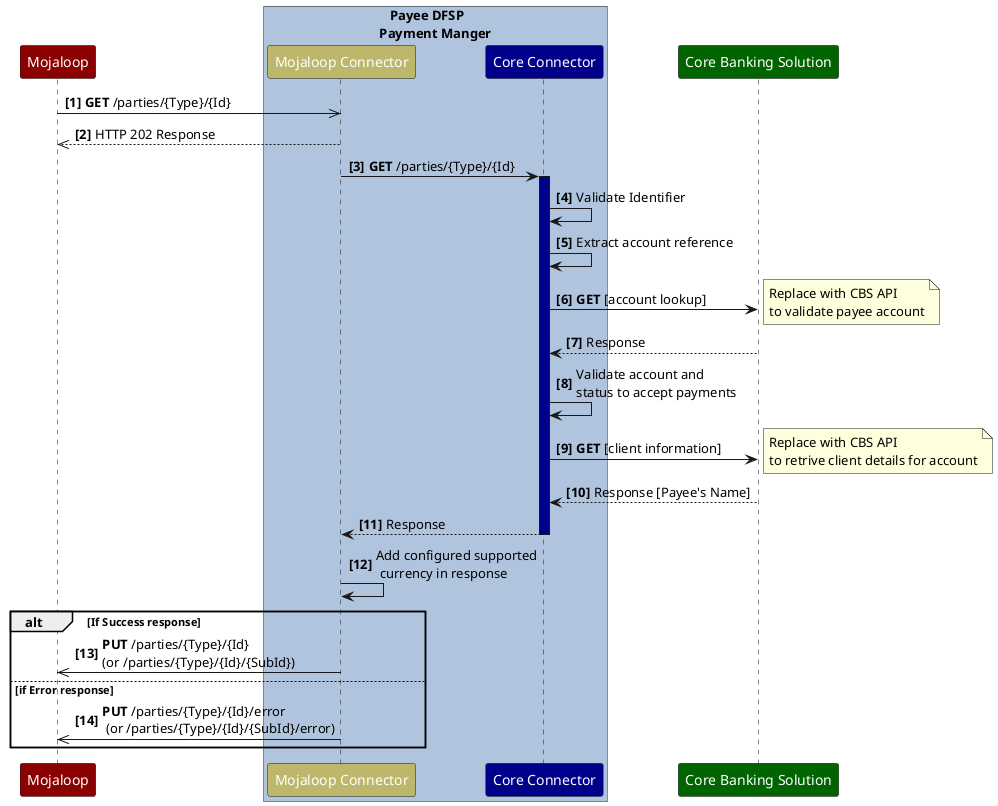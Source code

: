 @startuml PayeeDFSPDiscoveryPattern
/'*****
--------------
******'/

' declare title
' title PayeeDFSPDiscoveryPattern
' declare actors
skinparam participant {
  FontColor white
}
participant "Mojaloop" as Switch #DarkRed
box "   Payee DFSP\nPayment Manger" #LightSteelBlue
  participant "Mojaloop Connector" as MC #DarkKhaki
  participant "Core Connector" as CC  #DarkBlue
end box
participant "Core Banking Solution" as CBS #DarkGreen

autonumber 1 1 "<b>[0]"


Switch->>MC: **GET** /parties/{Type}/{Id}
MC-->>Switch: HTTP 202 Response
MC->CC: **GET** /parties/{Type}/{Id}
activate CC #DarkBlue
CC->CC: Validate Identifier
CC->CC: Extract account reference
CC->CBS: **GET** [account lookup]
note right 
  Replace with CBS API
  to validate payee account
end note
CBS-->CC: Response
CC->CC: Validate account and \nstatus to accept payments
CC->CBS: **GET** [client information] 
note right 
  Replace with CBS API
  to retrive client details for account
end note
CBS-->CC: Response [Payee's Name]
CC-->MC: Response
deactivate CC
MC->MC: Add configured supported\n currency in response
alt If Success response
MC->>Switch: **PUT** /parties/{Type}/{Id} \n(or /parties/{Type}/{Id}/{SubId})
else if Error response
MC->>Switch: **PUT** /parties/{Type}/{Id}/error\n (or /parties/{Type}/{Id}/{SubId}/error)
end


@enduml